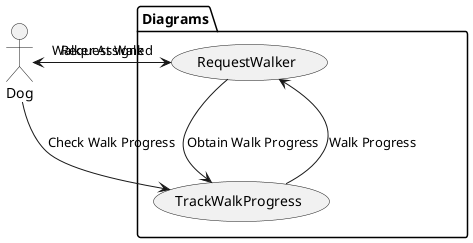 @startuml

actor Dog as D
package "Diagrams" {
    usecase RequestWalker as RW
    usecase TrackWalkProgress as TWP
}

D --> RW: Request Walk
RW --> D: Walker Assigned
RW --> TWP: Obtain Walk Progress
TWP --> RW: Walk Progress
D --> TWP: Check Walk Progress

@enduml